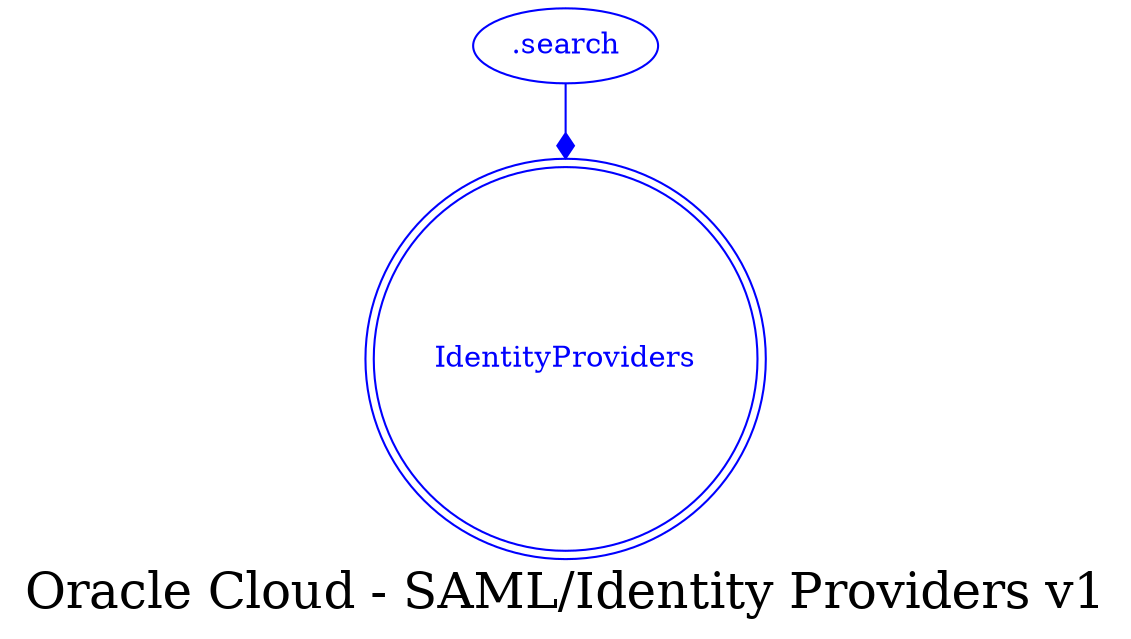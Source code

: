 digraph LexiconGraph {
graph[label="Oracle Cloud - SAML/Identity Providers v1", fontsize=24]
splines=true
"IdentityProviders" [color=blue, fontcolor=blue, shape=doublecircle]
".search" -> "IdentityProviders" [color=blue, fontcolor=blue, arrowhead=diamond, arrowtail=none]
".search" [color=blue, fontcolor=blue, shape=ellipse]
}
